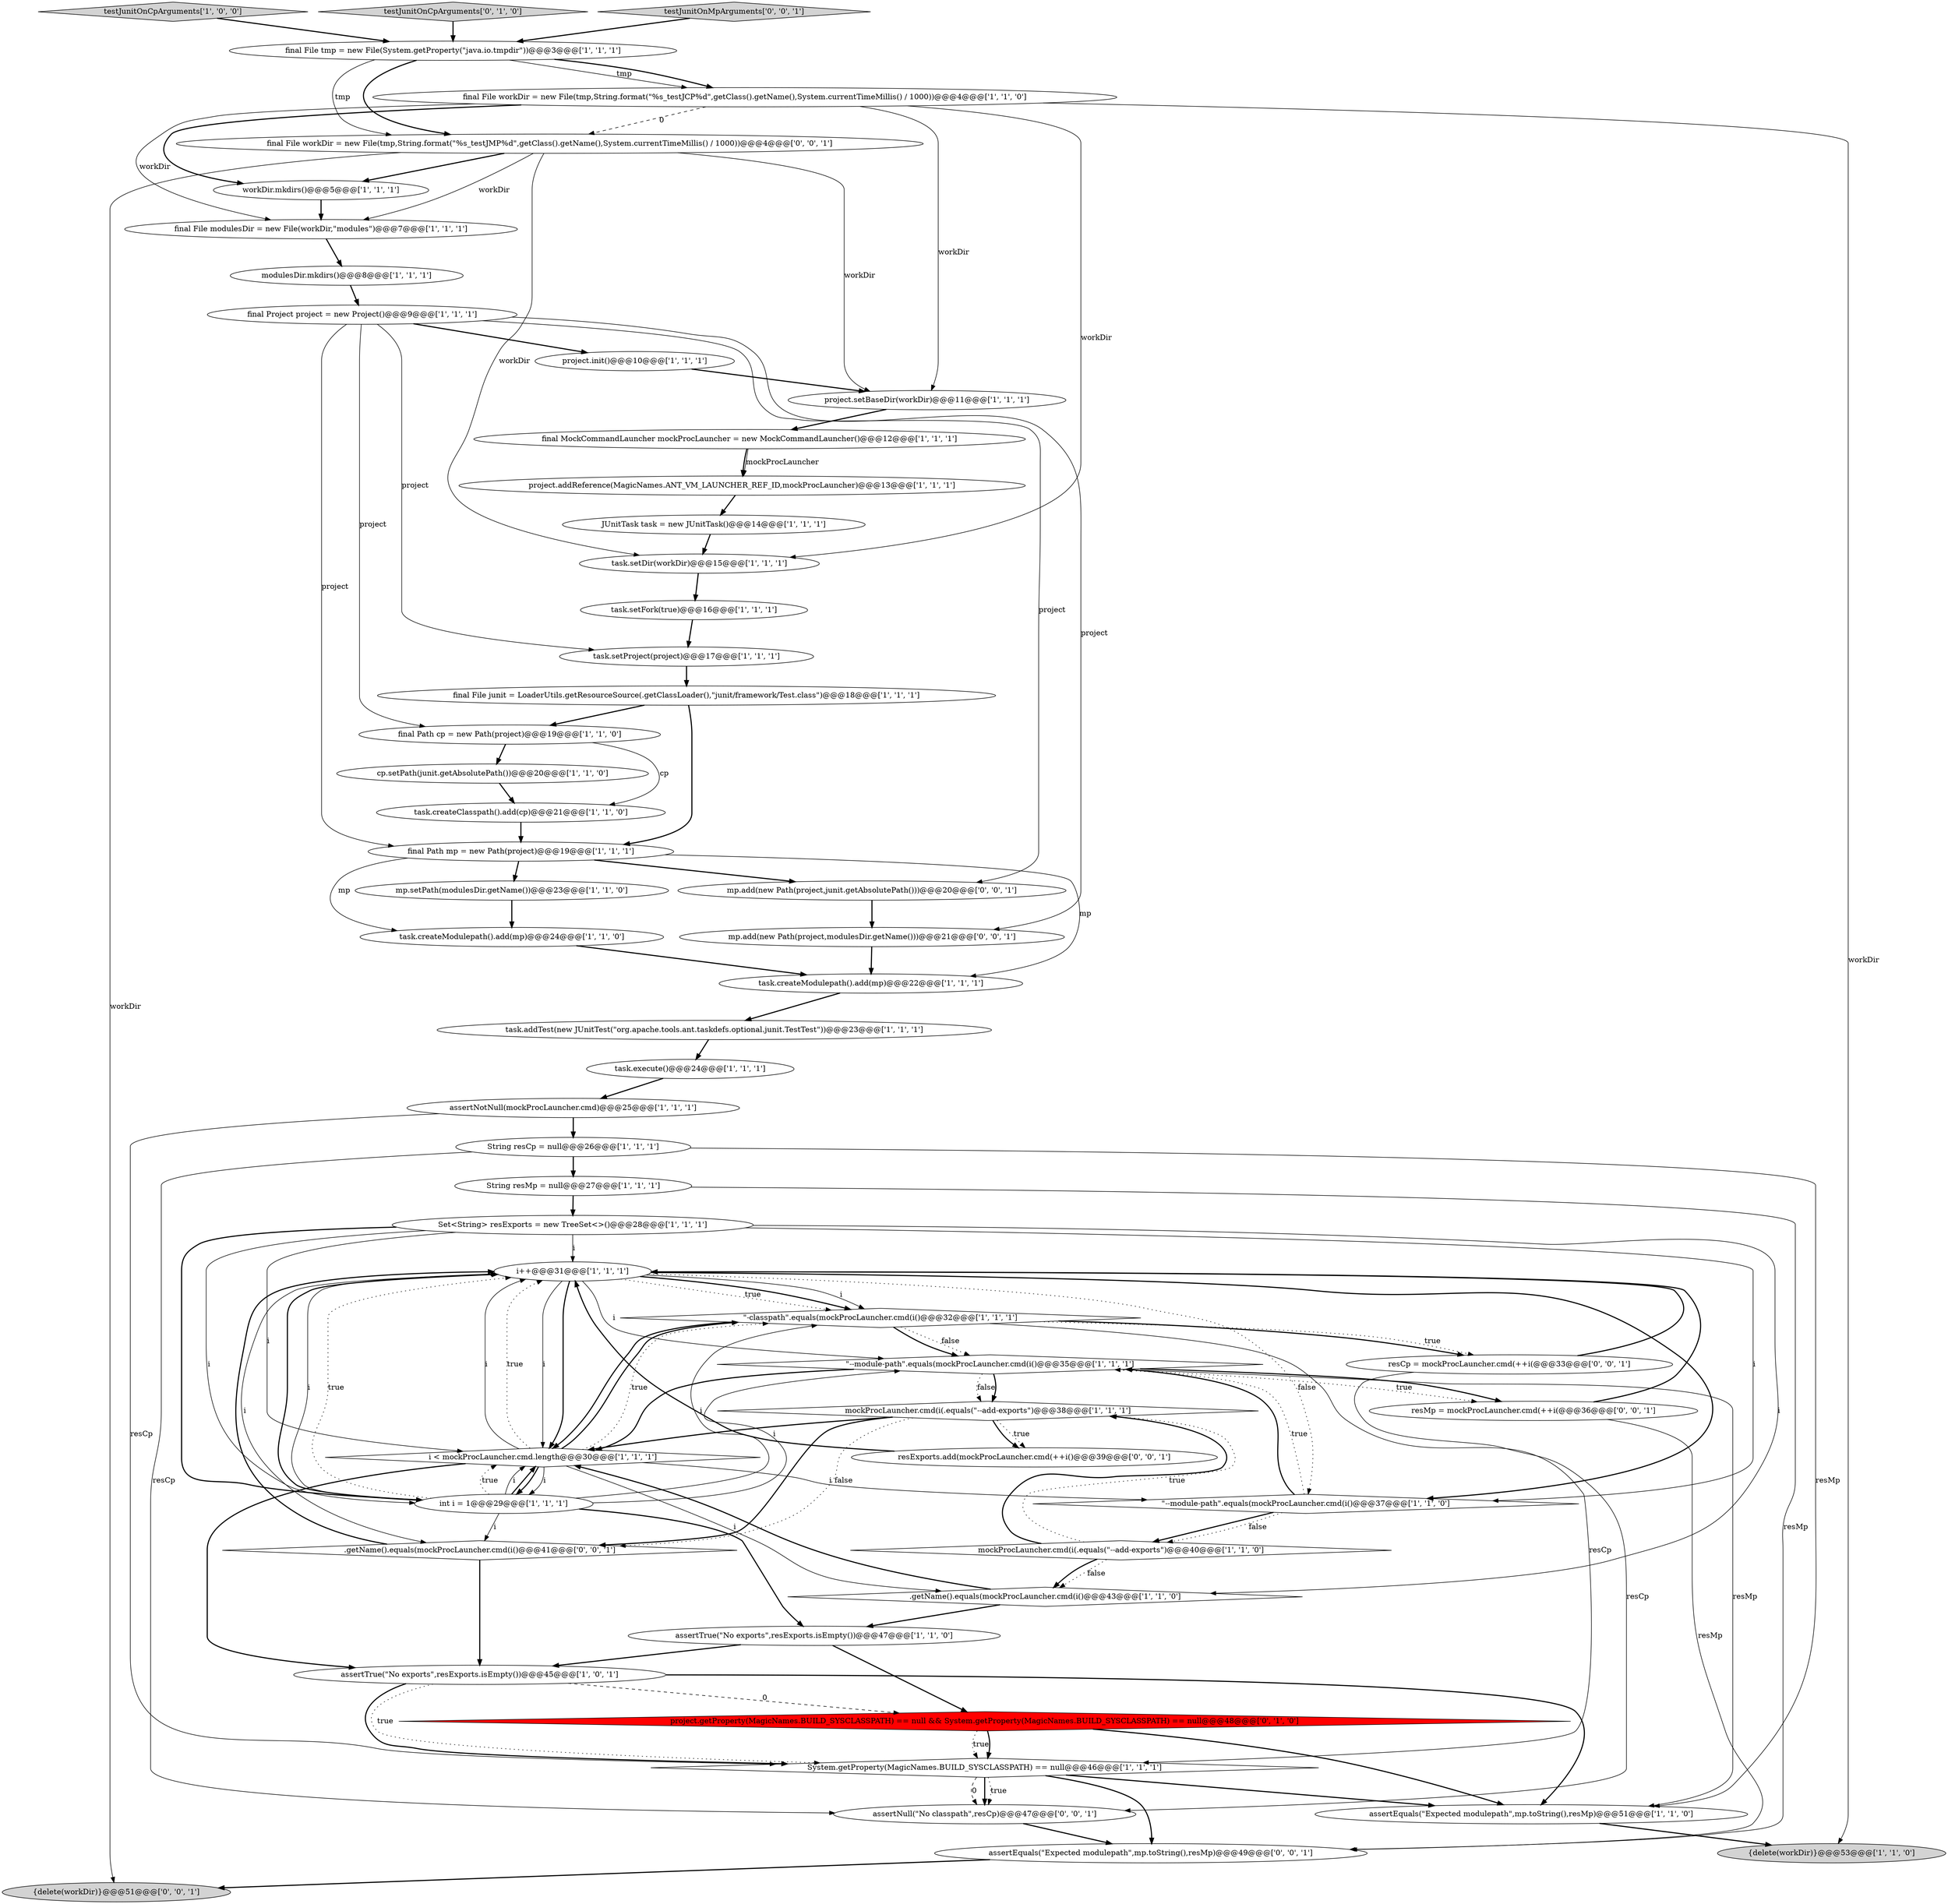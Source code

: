 digraph {
12 [style = filled, label = "task.addTest(new JUnitTest(\"org.apache.tools.ant.taskdefs.optional.junit.TestTest\"))@@@23@@@['1', '1', '1']", fillcolor = white, shape = ellipse image = "AAA0AAABBB1BBB"];
11 [style = filled, label = "JUnitTask task = new JUnitTask()@@@14@@@['1', '1', '1']", fillcolor = white, shape = ellipse image = "AAA0AAABBB1BBB"];
43 [style = filled, label = "project.getProperty(MagicNames.BUILD_SYSCLASSPATH) == null && System.getProperty(MagicNames.BUILD_SYSCLASSPATH) == null@@@48@@@['0', '1', '0']", fillcolor = red, shape = diamond image = "AAA1AAABBB2BBB"];
52 [style = filled, label = "resCp = mockProcLauncher.cmd(++i(@@@33@@@['0', '0', '1']", fillcolor = white, shape = ellipse image = "AAA0AAABBB3BBB"];
40 [style = filled, label = "Set<String> resExports = new TreeSet<>()@@@28@@@['1', '1', '1']", fillcolor = white, shape = ellipse image = "AAA0AAABBB1BBB"];
18 [style = filled, label = "final Path cp = new Path(project)@@@19@@@['1', '1', '0']", fillcolor = white, shape = ellipse image = "AAA0AAABBB1BBB"];
51 [style = filled, label = "resMp = mockProcLauncher.cmd(++i(@@@36@@@['0', '0', '1']", fillcolor = white, shape = ellipse image = "AAA0AAABBB3BBB"];
6 [style = filled, label = "final Path mp = new Path(project)@@@19@@@['1', '1', '1']", fillcolor = white, shape = ellipse image = "AAA0AAABBB1BBB"];
55 [style = filled, label = "assertEquals(\"Expected modulepath\",mp.toString(),resMp)@@@49@@@['0', '0', '1']", fillcolor = white, shape = ellipse image = "AAA0AAABBB3BBB"];
15 [style = filled, label = "mockProcLauncher.cmd(i(.equals(\"--add-exports\")@@@40@@@['1', '1', '0']", fillcolor = white, shape = diamond image = "AAA0AAABBB1BBB"];
32 [style = filled, label = "task.createClasspath().add(cp)@@@21@@@['1', '1', '0']", fillcolor = white, shape = ellipse image = "AAA0AAABBB1BBB"];
49 [style = filled, label = "mp.add(new Path(project,modulesDir.getName()))@@@21@@@['0', '0', '1']", fillcolor = white, shape = ellipse image = "AAA0AAABBB3BBB"];
9 [style = filled, label = "i++@@@31@@@['1', '1', '1']", fillcolor = white, shape = ellipse image = "AAA0AAABBB1BBB"];
20 [style = filled, label = "mp.setPath(modulesDir.getName())@@@23@@@['1', '1', '0']", fillcolor = white, shape = ellipse image = "AAA0AAABBB1BBB"];
31 [style = filled, label = "cp.setPath(junit.getAbsolutePath())@@@20@@@['1', '1', '0']", fillcolor = white, shape = ellipse image = "AAA0AAABBB1BBB"];
53 [style = filled, label = "mp.add(new Path(project,junit.getAbsolutePath()))@@@20@@@['0', '0', '1']", fillcolor = white, shape = ellipse image = "AAA0AAABBB3BBB"];
27 [style = filled, label = "assertEquals(\"Expected modulepath\",mp.toString(),resMp)@@@51@@@['1', '1', '0']", fillcolor = white, shape = ellipse image = "AAA0AAABBB1BBB"];
14 [style = filled, label = "assertTrue(\"No exports\",resExports.isEmpty())@@@45@@@['1', '0', '1']", fillcolor = white, shape = ellipse image = "AAA0AAABBB1BBB"];
47 [style = filled, label = "final File workDir = new File(tmp,String.format(\"%s_testJMP%d\",getClass().getName(),System.currentTimeMillis() / 1000))@@@4@@@['0', '0', '1']", fillcolor = white, shape = ellipse image = "AAA0AAABBB3BBB"];
25 [style = filled, label = "\"-classpath\".equals(mockProcLauncher.cmd(i()@@@32@@@['1', '1', '1']", fillcolor = white, shape = diamond image = "AAA0AAABBB1BBB"];
28 [style = filled, label = "final MockCommandLauncher mockProcLauncher = new MockCommandLauncher()@@@12@@@['1', '1', '1']", fillcolor = white, shape = ellipse image = "AAA0AAABBB1BBB"];
0 [style = filled, label = "{delete(workDir)}@@@53@@@['1', '1', '0']", fillcolor = lightgray, shape = ellipse image = "AAA0AAABBB1BBB"];
7 [style = filled, label = "assertTrue(\"No exports\",resExports.isEmpty())@@@47@@@['1', '1', '0']", fillcolor = white, shape = ellipse image = "AAA0AAABBB1BBB"];
30 [style = filled, label = "project.init()@@@10@@@['1', '1', '1']", fillcolor = white, shape = ellipse image = "AAA0AAABBB1BBB"];
2 [style = filled, label = "workDir.mkdirs()@@@5@@@['1', '1', '1']", fillcolor = white, shape = ellipse image = "AAA0AAABBB1BBB"];
19 [style = filled, label = "\"--module-path\".equals(mockProcLauncher.cmd(i()@@@37@@@['1', '1', '0']", fillcolor = white, shape = diamond image = "AAA0AAABBB1BBB"];
22 [style = filled, label = "task.setFork(true)@@@16@@@['1', '1', '1']", fillcolor = white, shape = ellipse image = "AAA0AAABBB1BBB"];
45 [style = filled, label = "{delete(workDir)}@@@51@@@['0', '0', '1']", fillcolor = lightgray, shape = ellipse image = "AAA0AAABBB3BBB"];
54 [style = filled, label = ".getName().equals(mockProcLauncher.cmd(i()@@@41@@@['0', '0', '1']", fillcolor = white, shape = diamond image = "AAA0AAABBB3BBB"];
46 [style = filled, label = "resExports.add(mockProcLauncher.cmd(++i()@@@39@@@['0', '0', '1']", fillcolor = white, shape = ellipse image = "AAA0AAABBB3BBB"];
41 [style = filled, label = "project.addReference(MagicNames.ANT_VM_LAUNCHER_REF_ID,mockProcLauncher)@@@13@@@['1', '1', '1']", fillcolor = white, shape = ellipse image = "AAA0AAABBB1BBB"];
3 [style = filled, label = "task.createModulepath().add(mp)@@@24@@@['1', '1', '0']", fillcolor = white, shape = ellipse image = "AAA0AAABBB1BBB"];
34 [style = filled, label = "assertNotNull(mockProcLauncher.cmd)@@@25@@@['1', '1', '1']", fillcolor = white, shape = ellipse image = "AAA0AAABBB1BBB"];
36 [style = filled, label = "String resCp = null@@@26@@@['1', '1', '1']", fillcolor = white, shape = ellipse image = "AAA0AAABBB1BBB"];
26 [style = filled, label = "final File workDir = new File(tmp,String.format(\"%s_testJCP%d\",getClass().getName(),System.currentTimeMillis() / 1000))@@@4@@@['1', '1', '0']", fillcolor = white, shape = ellipse image = "AAA0AAABBB1BBB"];
35 [style = filled, label = "modulesDir.mkdirs()@@@8@@@['1', '1', '1']", fillcolor = white, shape = ellipse image = "AAA0AAABBB1BBB"];
17 [style = filled, label = "task.setProject(project)@@@17@@@['1', '1', '1']", fillcolor = white, shape = ellipse image = "AAA0AAABBB1BBB"];
37 [style = filled, label = "project.setBaseDir(workDir)@@@11@@@['1', '1', '1']", fillcolor = white, shape = ellipse image = "AAA0AAABBB1BBB"];
39 [style = filled, label = "testJunitOnCpArguments['1', '0', '0']", fillcolor = lightgray, shape = diamond image = "AAA0AAABBB1BBB"];
21 [style = filled, label = "final File junit = LoaderUtils.getResourceSource(.getClassLoader(),\"junit/framework/Test.class\")@@@18@@@['1', '1', '1']", fillcolor = white, shape = ellipse image = "AAA0AAABBB1BBB"];
23 [style = filled, label = "task.setDir(workDir)@@@15@@@['1', '1', '1']", fillcolor = white, shape = ellipse image = "AAA0AAABBB1BBB"];
1 [style = filled, label = "final Project project = new Project()@@@9@@@['1', '1', '1']", fillcolor = white, shape = ellipse image = "AAA0AAABBB1BBB"];
29 [style = filled, label = "String resMp = null@@@27@@@['1', '1', '1']", fillcolor = white, shape = ellipse image = "AAA0AAABBB1BBB"];
44 [style = filled, label = "testJunitOnCpArguments['0', '1', '0']", fillcolor = lightgray, shape = diamond image = "AAA0AAABBB2BBB"];
8 [style = filled, label = "task.createModulepath().add(mp)@@@22@@@['1', '1', '1']", fillcolor = white, shape = ellipse image = "AAA0AAABBB1BBB"];
42 [style = filled, label = "\"--module-path\".equals(mockProcLauncher.cmd(i()@@@35@@@['1', '1', '1']", fillcolor = white, shape = diamond image = "AAA0AAABBB1BBB"];
48 [style = filled, label = "assertNull(\"No classpath\",resCp)@@@47@@@['0', '0', '1']", fillcolor = white, shape = ellipse image = "AAA0AAABBB3BBB"];
50 [style = filled, label = "testJunitOnMpArguments['0', '0', '1']", fillcolor = lightgray, shape = diamond image = "AAA0AAABBB3BBB"];
10 [style = filled, label = "mockProcLauncher.cmd(i(.equals(\"--add-exports\")@@@38@@@['1', '1', '1']", fillcolor = white, shape = diamond image = "AAA0AAABBB1BBB"];
16 [style = filled, label = "final File tmp = new File(System.getProperty(\"java.io.tmpdir\"))@@@3@@@['1', '1', '1']", fillcolor = white, shape = ellipse image = "AAA0AAABBB1BBB"];
38 [style = filled, label = "int i = 1@@@29@@@['1', '1', '1']", fillcolor = white, shape = ellipse image = "AAA0AAABBB1BBB"];
33 [style = filled, label = "task.execute()@@@24@@@['1', '1', '1']", fillcolor = white, shape = ellipse image = "AAA0AAABBB1BBB"];
13 [style = filled, label = "i < mockProcLauncher.cmd.length@@@30@@@['1', '1', '1']", fillcolor = white, shape = diamond image = "AAA0AAABBB1BBB"];
24 [style = filled, label = "final File modulesDir = new File(workDir,\"modules\")@@@7@@@['1', '1', '1']", fillcolor = white, shape = ellipse image = "AAA0AAABBB1BBB"];
4 [style = filled, label = ".getName().equals(mockProcLauncher.cmd(i()@@@43@@@['1', '1', '0']", fillcolor = white, shape = diamond image = "AAA0AAABBB1BBB"];
5 [style = filled, label = "System.getProperty(MagicNames.BUILD_SYSCLASSPATH) == null@@@46@@@['1', '1', '1']", fillcolor = white, shape = diamond image = "AAA0AAABBB1BBB"];
5->55 [style = bold, label=""];
15->10 [style = bold, label=""];
37->28 [style = bold, label=""];
25->52 [style = bold, label=""];
36->29 [style = bold, label=""];
10->54 [style = bold, label=""];
43->5 [style = dotted, label="true"];
16->26 [style = solid, label="tmp"];
34->5 [style = solid, label="resCp"];
38->9 [style = solid, label="i"];
38->25 [style = solid, label="i"];
42->51 [style = dotted, label="true"];
41->11 [style = bold, label=""];
1->30 [style = bold, label=""];
40->38 [style = bold, label=""];
32->6 [style = bold, label=""];
21->18 [style = bold, label=""];
5->48 [style = dotted, label="true"];
47->37 [style = solid, label="workDir"];
7->14 [style = bold, label=""];
49->8 [style = bold, label=""];
47->24 [style = solid, label="workDir"];
26->24 [style = solid, label="workDir"];
23->22 [style = bold, label=""];
38->9 [style = dotted, label="true"];
10->54 [style = dotted, label="false"];
38->7 [style = bold, label=""];
26->23 [style = solid, label="workDir"];
7->43 [style = bold, label=""];
9->42 [style = solid, label="i"];
9->13 [style = bold, label=""];
26->0 [style = solid, label="workDir"];
2->24 [style = bold, label=""];
19->15 [style = bold, label=""];
17->21 [style = bold, label=""];
13->14 [style = bold, label=""];
15->4 [style = dotted, label="false"];
13->9 [style = dotted, label="true"];
19->42 [style = bold, label=""];
18->31 [style = bold, label=""];
13->25 [style = bold, label=""];
42->27 [style = solid, label="resMp"];
27->0 [style = bold, label=""];
13->25 [style = dotted, label="true"];
52->9 [style = bold, label=""];
40->38 [style = solid, label="i"];
38->13 [style = dotted, label="true"];
47->23 [style = solid, label="workDir"];
16->26 [style = bold, label=""];
26->47 [style = dashed, label="0"];
15->10 [style = dotted, label="true"];
40->13 [style = solid, label="i"];
20->3 [style = bold, label=""];
13->4 [style = solid, label="i"];
1->18 [style = solid, label="project"];
6->53 [style = bold, label=""];
51->55 [style = solid, label="resMp"];
44->16 [style = bold, label=""];
25->52 [style = dotted, label="true"];
6->3 [style = solid, label="mp"];
34->36 [style = bold, label=""];
43->27 [style = bold, label=""];
47->2 [style = bold, label=""];
9->54 [style = solid, label="i"];
40->9 [style = solid, label="i"];
12->33 [style = bold, label=""];
48->55 [style = bold, label=""];
22->17 [style = bold, label=""];
38->42 [style = solid, label="i"];
29->40 [style = bold, label=""];
42->10 [style = dotted, label="false"];
25->42 [style = dotted, label="false"];
40->19 [style = solid, label="i"];
39->16 [style = bold, label=""];
46->9 [style = bold, label=""];
40->4 [style = solid, label="i"];
31->32 [style = bold, label=""];
51->9 [style = bold, label=""];
4->13 [style = bold, label=""];
38->9 [style = bold, label=""];
16->47 [style = solid, label="tmp"];
19->42 [style = dotted, label="true"];
13->38 [style = solid, label="i"];
4->7 [style = bold, label=""];
42->51 [style = bold, label=""];
28->41 [style = bold, label=""];
6->20 [style = bold, label=""];
14->5 [style = dotted, label="true"];
38->13 [style = solid, label="i"];
35->1 [style = bold, label=""];
38->54 [style = solid, label="i"];
10->13 [style = bold, label=""];
43->5 [style = bold, label=""];
3->8 [style = bold, label=""];
18->32 [style = solid, label="cp"];
9->19 [style = bold, label=""];
25->42 [style = bold, label=""];
14->27 [style = bold, label=""];
36->48 [style = solid, label="resCp"];
36->27 [style = solid, label="resMp"];
8->12 [style = bold, label=""];
10->46 [style = dotted, label="true"];
54->14 [style = bold, label=""];
14->5 [style = bold, label=""];
13->9 [style = solid, label="i"];
1->6 [style = solid, label="project"];
42->13 [style = bold, label=""];
21->6 [style = bold, label=""];
24->35 [style = bold, label=""];
25->13 [style = bold, label=""];
16->47 [style = bold, label=""];
19->15 [style = dotted, label="false"];
10->46 [style = bold, label=""];
50->16 [style = bold, label=""];
1->17 [style = solid, label="project"];
30->37 [style = bold, label=""];
29->55 [style = solid, label="resMp"];
9->25 [style = solid, label="i"];
9->25 [style = dotted, label="true"];
53->49 [style = bold, label=""];
26->2 [style = bold, label=""];
14->43 [style = dashed, label="0"];
1->49 [style = solid, label="project"];
9->13 [style = solid, label="i"];
9->19 [style = dotted, label="false"];
52->48 [style = solid, label="resCp"];
13->19 [style = solid, label="i"];
5->48 [style = dashed, label="0"];
9->25 [style = bold, label=""];
47->45 [style = solid, label="workDir"];
42->10 [style = bold, label=""];
54->9 [style = bold, label=""];
15->4 [style = bold, label=""];
5->48 [style = bold, label=""];
28->41 [style = solid, label="mockProcLauncher"];
26->37 [style = solid, label="workDir"];
13->38 [style = bold, label=""];
5->27 [style = bold, label=""];
6->8 [style = solid, label="mp"];
38->13 [style = bold, label=""];
25->5 [style = solid, label="resCp"];
11->23 [style = bold, label=""];
33->34 [style = bold, label=""];
55->45 [style = bold, label=""];
1->53 [style = solid, label="project"];
}
